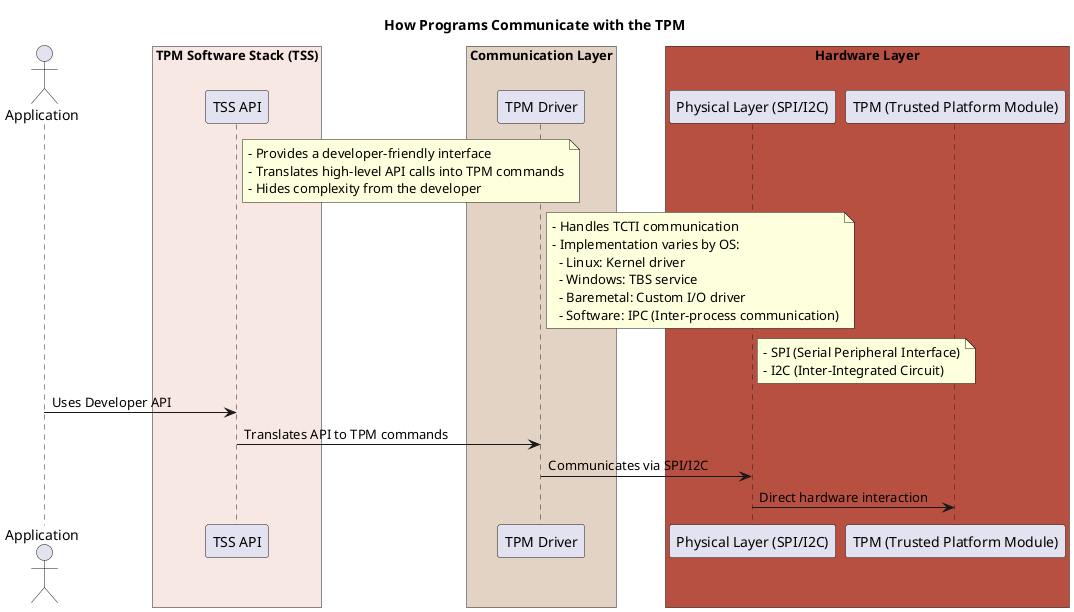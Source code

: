 @startuml
title How Programs Communicate with the TPM

actor "Application" as App

box "TPM Software Stack (TSS)" #F8E8E3
  participant "TSS API" as TSS
  note right of TSS
    - Provides a developer-friendly interface
    - Translates high-level API calls into TPM commands
    - Hides complexity from the developer
  end note
end box

box "Communication Layer" #E3D3C4
  participant "TPM Driver" as TPMDriver
  note right of TPMDriver
    - Handles TCTI communication
    - Implementation varies by OS:
      - Linux: Kernel driver
      - Windows: TBS service
      - Baremetal: Custom I/O driver
      - Software: IPC (Inter-process communication)
  end note
end box

box "Hardware Layer" #B85042
  participant "Physical Layer (SPI/I2C)" as PhysicalLayer
  participant "TPM (Trusted Platform Module)" as TPM
  note right of PhysicalLayer
    - SPI (Serial Peripheral Interface)
    - I2C (Inter-Integrated Circuit)
  end note
end box

App -> TSS : Uses Developer API
TSS -> TPMDriver : Translates API to TPM commands
TPMDriver -> PhysicalLayer : Communicates via SPI/I2C
PhysicalLayer -> TPM : Direct hardware interaction

@enduml